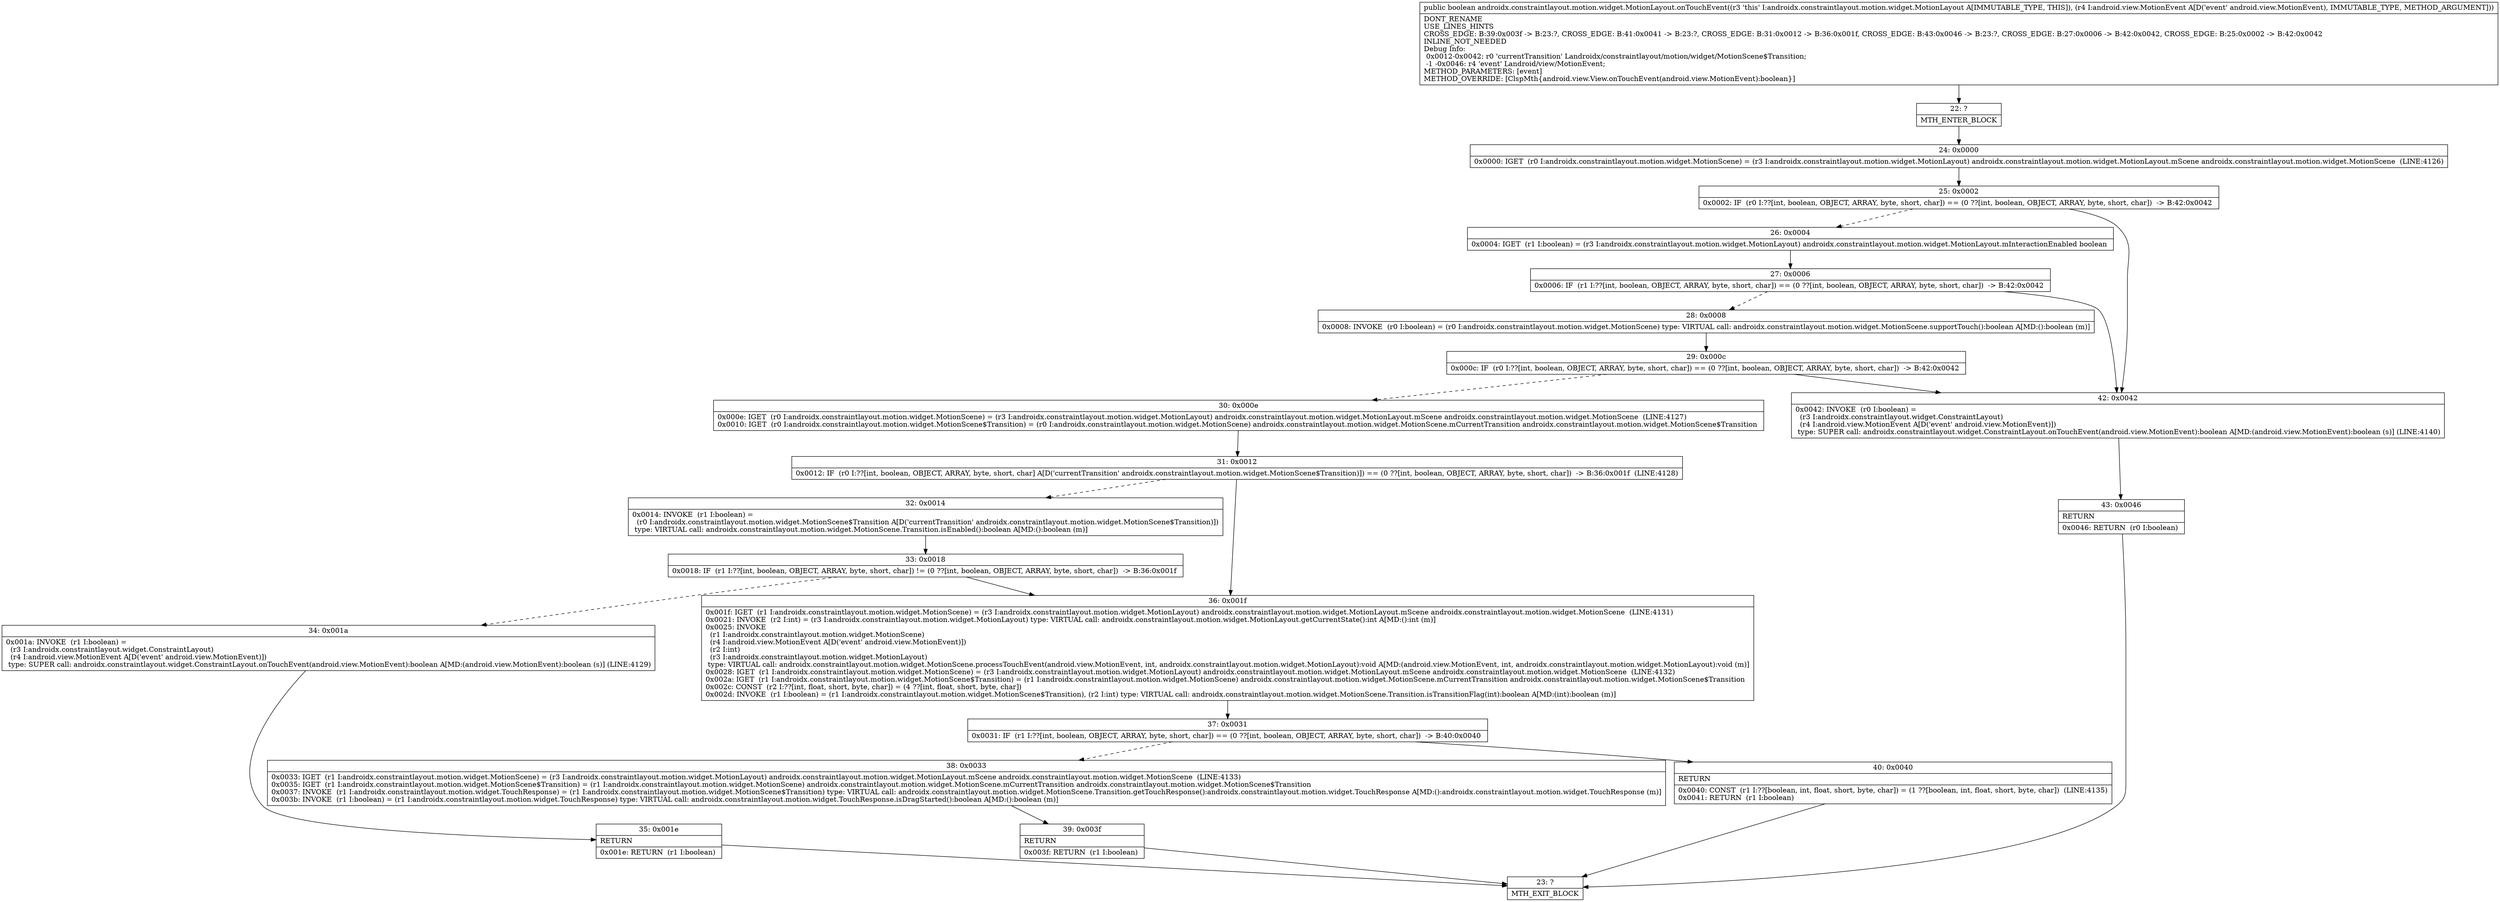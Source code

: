 digraph "CFG forandroidx.constraintlayout.motion.widget.MotionLayout.onTouchEvent(Landroid\/view\/MotionEvent;)Z" {
Node_22 [shape=record,label="{22\:\ ?|MTH_ENTER_BLOCK\l}"];
Node_24 [shape=record,label="{24\:\ 0x0000|0x0000: IGET  (r0 I:androidx.constraintlayout.motion.widget.MotionScene) = (r3 I:androidx.constraintlayout.motion.widget.MotionLayout) androidx.constraintlayout.motion.widget.MotionLayout.mScene androidx.constraintlayout.motion.widget.MotionScene  (LINE:4126)\l}"];
Node_25 [shape=record,label="{25\:\ 0x0002|0x0002: IF  (r0 I:??[int, boolean, OBJECT, ARRAY, byte, short, char]) == (0 ??[int, boolean, OBJECT, ARRAY, byte, short, char])  \-\> B:42:0x0042 \l}"];
Node_26 [shape=record,label="{26\:\ 0x0004|0x0004: IGET  (r1 I:boolean) = (r3 I:androidx.constraintlayout.motion.widget.MotionLayout) androidx.constraintlayout.motion.widget.MotionLayout.mInteractionEnabled boolean \l}"];
Node_27 [shape=record,label="{27\:\ 0x0006|0x0006: IF  (r1 I:??[int, boolean, OBJECT, ARRAY, byte, short, char]) == (0 ??[int, boolean, OBJECT, ARRAY, byte, short, char])  \-\> B:42:0x0042 \l}"];
Node_28 [shape=record,label="{28\:\ 0x0008|0x0008: INVOKE  (r0 I:boolean) = (r0 I:androidx.constraintlayout.motion.widget.MotionScene) type: VIRTUAL call: androidx.constraintlayout.motion.widget.MotionScene.supportTouch():boolean A[MD:():boolean (m)]\l}"];
Node_29 [shape=record,label="{29\:\ 0x000c|0x000c: IF  (r0 I:??[int, boolean, OBJECT, ARRAY, byte, short, char]) == (0 ??[int, boolean, OBJECT, ARRAY, byte, short, char])  \-\> B:42:0x0042 \l}"];
Node_30 [shape=record,label="{30\:\ 0x000e|0x000e: IGET  (r0 I:androidx.constraintlayout.motion.widget.MotionScene) = (r3 I:androidx.constraintlayout.motion.widget.MotionLayout) androidx.constraintlayout.motion.widget.MotionLayout.mScene androidx.constraintlayout.motion.widget.MotionScene  (LINE:4127)\l0x0010: IGET  (r0 I:androidx.constraintlayout.motion.widget.MotionScene$Transition) = (r0 I:androidx.constraintlayout.motion.widget.MotionScene) androidx.constraintlayout.motion.widget.MotionScene.mCurrentTransition androidx.constraintlayout.motion.widget.MotionScene$Transition \l}"];
Node_31 [shape=record,label="{31\:\ 0x0012|0x0012: IF  (r0 I:??[int, boolean, OBJECT, ARRAY, byte, short, char] A[D('currentTransition' androidx.constraintlayout.motion.widget.MotionScene$Transition)]) == (0 ??[int, boolean, OBJECT, ARRAY, byte, short, char])  \-\> B:36:0x001f  (LINE:4128)\l}"];
Node_32 [shape=record,label="{32\:\ 0x0014|0x0014: INVOKE  (r1 I:boolean) = \l  (r0 I:androidx.constraintlayout.motion.widget.MotionScene$Transition A[D('currentTransition' androidx.constraintlayout.motion.widget.MotionScene$Transition)])\l type: VIRTUAL call: androidx.constraintlayout.motion.widget.MotionScene.Transition.isEnabled():boolean A[MD:():boolean (m)]\l}"];
Node_33 [shape=record,label="{33\:\ 0x0018|0x0018: IF  (r1 I:??[int, boolean, OBJECT, ARRAY, byte, short, char]) != (0 ??[int, boolean, OBJECT, ARRAY, byte, short, char])  \-\> B:36:0x001f \l}"];
Node_34 [shape=record,label="{34\:\ 0x001a|0x001a: INVOKE  (r1 I:boolean) = \l  (r3 I:androidx.constraintlayout.widget.ConstraintLayout)\l  (r4 I:android.view.MotionEvent A[D('event' android.view.MotionEvent)])\l type: SUPER call: androidx.constraintlayout.widget.ConstraintLayout.onTouchEvent(android.view.MotionEvent):boolean A[MD:(android.view.MotionEvent):boolean (s)] (LINE:4129)\l}"];
Node_35 [shape=record,label="{35\:\ 0x001e|RETURN\l|0x001e: RETURN  (r1 I:boolean) \l}"];
Node_23 [shape=record,label="{23\:\ ?|MTH_EXIT_BLOCK\l}"];
Node_36 [shape=record,label="{36\:\ 0x001f|0x001f: IGET  (r1 I:androidx.constraintlayout.motion.widget.MotionScene) = (r3 I:androidx.constraintlayout.motion.widget.MotionLayout) androidx.constraintlayout.motion.widget.MotionLayout.mScene androidx.constraintlayout.motion.widget.MotionScene  (LINE:4131)\l0x0021: INVOKE  (r2 I:int) = (r3 I:androidx.constraintlayout.motion.widget.MotionLayout) type: VIRTUAL call: androidx.constraintlayout.motion.widget.MotionLayout.getCurrentState():int A[MD:():int (m)]\l0x0025: INVOKE  \l  (r1 I:androidx.constraintlayout.motion.widget.MotionScene)\l  (r4 I:android.view.MotionEvent A[D('event' android.view.MotionEvent)])\l  (r2 I:int)\l  (r3 I:androidx.constraintlayout.motion.widget.MotionLayout)\l type: VIRTUAL call: androidx.constraintlayout.motion.widget.MotionScene.processTouchEvent(android.view.MotionEvent, int, androidx.constraintlayout.motion.widget.MotionLayout):void A[MD:(android.view.MotionEvent, int, androidx.constraintlayout.motion.widget.MotionLayout):void (m)]\l0x0028: IGET  (r1 I:androidx.constraintlayout.motion.widget.MotionScene) = (r3 I:androidx.constraintlayout.motion.widget.MotionLayout) androidx.constraintlayout.motion.widget.MotionLayout.mScene androidx.constraintlayout.motion.widget.MotionScene  (LINE:4132)\l0x002a: IGET  (r1 I:androidx.constraintlayout.motion.widget.MotionScene$Transition) = (r1 I:androidx.constraintlayout.motion.widget.MotionScene) androidx.constraintlayout.motion.widget.MotionScene.mCurrentTransition androidx.constraintlayout.motion.widget.MotionScene$Transition \l0x002c: CONST  (r2 I:??[int, float, short, byte, char]) = (4 ??[int, float, short, byte, char]) \l0x002d: INVOKE  (r1 I:boolean) = (r1 I:androidx.constraintlayout.motion.widget.MotionScene$Transition), (r2 I:int) type: VIRTUAL call: androidx.constraintlayout.motion.widget.MotionScene.Transition.isTransitionFlag(int):boolean A[MD:(int):boolean (m)]\l}"];
Node_37 [shape=record,label="{37\:\ 0x0031|0x0031: IF  (r1 I:??[int, boolean, OBJECT, ARRAY, byte, short, char]) == (0 ??[int, boolean, OBJECT, ARRAY, byte, short, char])  \-\> B:40:0x0040 \l}"];
Node_38 [shape=record,label="{38\:\ 0x0033|0x0033: IGET  (r1 I:androidx.constraintlayout.motion.widget.MotionScene) = (r3 I:androidx.constraintlayout.motion.widget.MotionLayout) androidx.constraintlayout.motion.widget.MotionLayout.mScene androidx.constraintlayout.motion.widget.MotionScene  (LINE:4133)\l0x0035: IGET  (r1 I:androidx.constraintlayout.motion.widget.MotionScene$Transition) = (r1 I:androidx.constraintlayout.motion.widget.MotionScene) androidx.constraintlayout.motion.widget.MotionScene.mCurrentTransition androidx.constraintlayout.motion.widget.MotionScene$Transition \l0x0037: INVOKE  (r1 I:androidx.constraintlayout.motion.widget.TouchResponse) = (r1 I:androidx.constraintlayout.motion.widget.MotionScene$Transition) type: VIRTUAL call: androidx.constraintlayout.motion.widget.MotionScene.Transition.getTouchResponse():androidx.constraintlayout.motion.widget.TouchResponse A[MD:():androidx.constraintlayout.motion.widget.TouchResponse (m)]\l0x003b: INVOKE  (r1 I:boolean) = (r1 I:androidx.constraintlayout.motion.widget.TouchResponse) type: VIRTUAL call: androidx.constraintlayout.motion.widget.TouchResponse.isDragStarted():boolean A[MD:():boolean (m)]\l}"];
Node_39 [shape=record,label="{39\:\ 0x003f|RETURN\l|0x003f: RETURN  (r1 I:boolean) \l}"];
Node_40 [shape=record,label="{40\:\ 0x0040|RETURN\l|0x0040: CONST  (r1 I:??[boolean, int, float, short, byte, char]) = (1 ??[boolean, int, float, short, byte, char])  (LINE:4135)\l0x0041: RETURN  (r1 I:boolean) \l}"];
Node_42 [shape=record,label="{42\:\ 0x0042|0x0042: INVOKE  (r0 I:boolean) = \l  (r3 I:androidx.constraintlayout.widget.ConstraintLayout)\l  (r4 I:android.view.MotionEvent A[D('event' android.view.MotionEvent)])\l type: SUPER call: androidx.constraintlayout.widget.ConstraintLayout.onTouchEvent(android.view.MotionEvent):boolean A[MD:(android.view.MotionEvent):boolean (s)] (LINE:4140)\l}"];
Node_43 [shape=record,label="{43\:\ 0x0046|RETURN\l|0x0046: RETURN  (r0 I:boolean) \l}"];
MethodNode[shape=record,label="{public boolean androidx.constraintlayout.motion.widget.MotionLayout.onTouchEvent((r3 'this' I:androidx.constraintlayout.motion.widget.MotionLayout A[IMMUTABLE_TYPE, THIS]), (r4 I:android.view.MotionEvent A[D('event' android.view.MotionEvent), IMMUTABLE_TYPE, METHOD_ARGUMENT]))  | DONT_RENAME\lUSE_LINES_HINTS\lCROSS_EDGE: B:39:0x003f \-\> B:23:?, CROSS_EDGE: B:41:0x0041 \-\> B:23:?, CROSS_EDGE: B:31:0x0012 \-\> B:36:0x001f, CROSS_EDGE: B:43:0x0046 \-\> B:23:?, CROSS_EDGE: B:27:0x0006 \-\> B:42:0x0042, CROSS_EDGE: B:25:0x0002 \-\> B:42:0x0042\lINLINE_NOT_NEEDED\lDebug Info:\l  0x0012\-0x0042: r0 'currentTransition' Landroidx\/constraintlayout\/motion\/widget\/MotionScene$Transition;\l  \-1 \-0x0046: r4 'event' Landroid\/view\/MotionEvent;\lMETHOD_PARAMETERS: [event]\lMETHOD_OVERRIDE: [ClspMth\{android.view.View.onTouchEvent(android.view.MotionEvent):boolean\}]\l}"];
MethodNode -> Node_22;Node_22 -> Node_24;
Node_24 -> Node_25;
Node_25 -> Node_26[style=dashed];
Node_25 -> Node_42;
Node_26 -> Node_27;
Node_27 -> Node_28[style=dashed];
Node_27 -> Node_42;
Node_28 -> Node_29;
Node_29 -> Node_30[style=dashed];
Node_29 -> Node_42;
Node_30 -> Node_31;
Node_31 -> Node_32[style=dashed];
Node_31 -> Node_36;
Node_32 -> Node_33;
Node_33 -> Node_34[style=dashed];
Node_33 -> Node_36;
Node_34 -> Node_35;
Node_35 -> Node_23;
Node_36 -> Node_37;
Node_37 -> Node_38[style=dashed];
Node_37 -> Node_40;
Node_38 -> Node_39;
Node_39 -> Node_23;
Node_40 -> Node_23;
Node_42 -> Node_43;
Node_43 -> Node_23;
}

